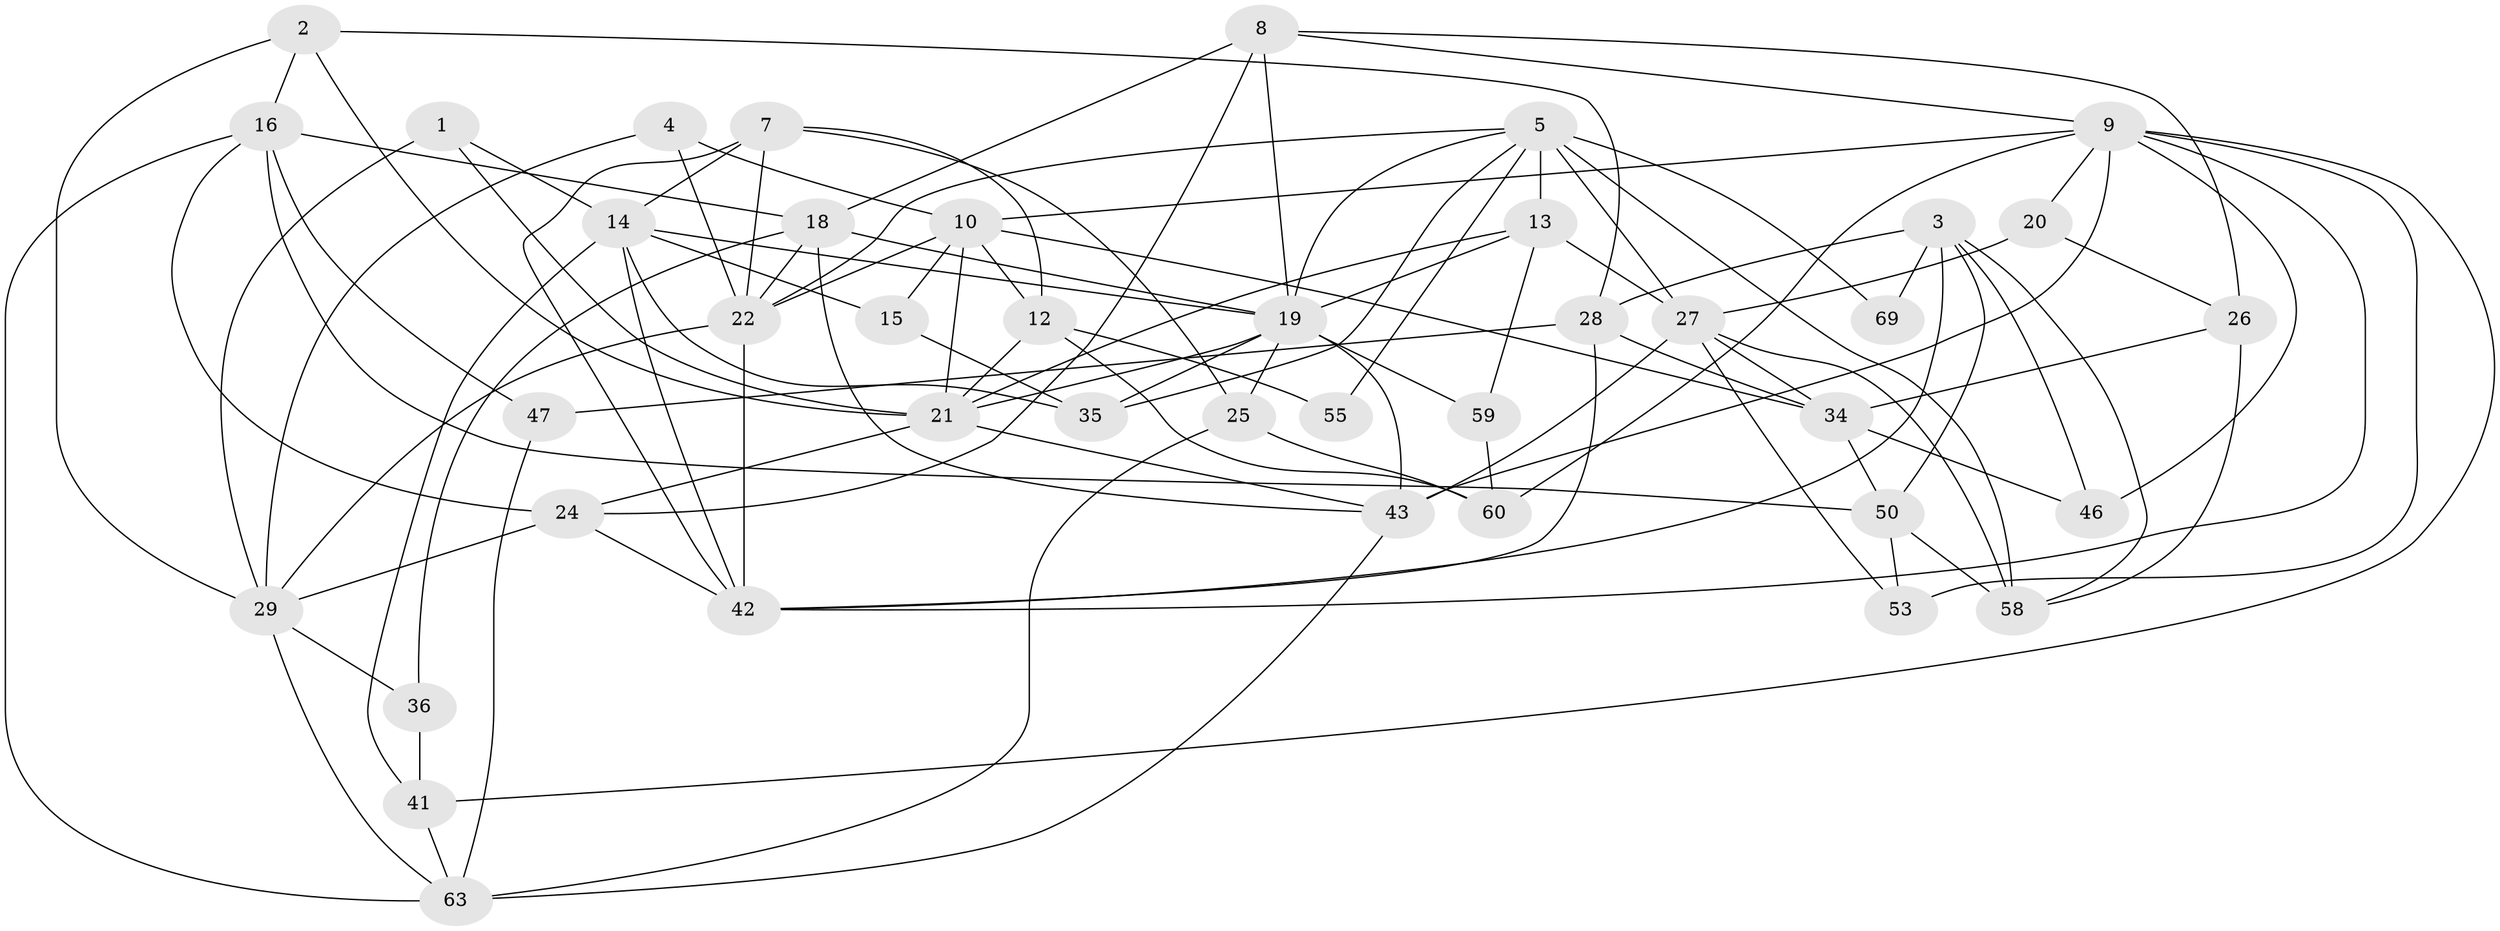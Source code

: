 // Generated by graph-tools (version 1.1) at 2025/24/03/03/25 07:24:04]
// undirected, 41 vertices, 104 edges
graph export_dot {
graph [start="1"]
  node [color=gray90,style=filled];
  1;
  2 [super="+39"];
  3 [super="+66"];
  4;
  5 [super="+6"];
  7 [super="+17"];
  8 [super="+11"];
  9 [super="+40"];
  10 [super="+37"];
  12 [super="+31"];
  13 [super="+23"];
  14 [super="+48"];
  15 [super="+51"];
  16 [super="+68"];
  18 [super="+45"];
  19 [super="+44"];
  20;
  21 [super="+33"];
  22 [super="+32"];
  24 [super="+30"];
  25 [super="+38"];
  26;
  27 [super="+67"];
  28 [super="+54"];
  29 [super="+61"];
  34 [super="+57"];
  35;
  36;
  41 [super="+52"];
  42 [super="+62"];
  43;
  46;
  47 [super="+49"];
  50 [super="+56"];
  53;
  55;
  58 [super="+65"];
  59;
  60;
  63 [super="+64"];
  69;
  1 -- 21;
  1 -- 14;
  1 -- 29;
  2 -- 29;
  2 -- 16;
  2 -- 28;
  2 -- 21;
  3 -- 50;
  3 -- 58;
  3 -- 69;
  3 -- 42;
  3 -- 28;
  3 -- 46;
  4 -- 29;
  4 -- 22;
  4 -- 10;
  5 -- 27 [weight=2];
  5 -- 69;
  5 -- 19;
  5 -- 13;
  5 -- 35;
  5 -- 55;
  5 -- 58;
  5 -- 22;
  7 -- 12;
  7 -- 22;
  7 -- 14;
  7 -- 25;
  7 -- 42;
  8 -- 9;
  8 -- 18;
  8 -- 26;
  8 -- 19;
  8 -- 24;
  9 -- 43;
  9 -- 53;
  9 -- 20;
  9 -- 42;
  9 -- 60;
  9 -- 46;
  9 -- 41;
  9 -- 10;
  10 -- 15;
  10 -- 22;
  10 -- 34;
  10 -- 21;
  10 -- 12;
  12 -- 21;
  12 -- 60;
  12 -- 55;
  13 -- 21;
  13 -- 59;
  13 -- 27;
  13 -- 19;
  14 -- 15;
  14 -- 19;
  14 -- 41;
  14 -- 42;
  14 -- 35;
  15 -- 35;
  16 -- 18 [weight=2];
  16 -- 47;
  16 -- 63;
  16 -- 24;
  16 -- 50;
  18 -- 43;
  18 -- 19;
  18 -- 36;
  18 -- 22;
  19 -- 35;
  19 -- 21;
  19 -- 59;
  19 -- 43;
  19 -- 25;
  20 -- 26;
  20 -- 27;
  21 -- 24;
  21 -- 43;
  22 -- 42;
  22 -- 29;
  24 -- 42;
  24 -- 29;
  25 -- 63;
  25 -- 60;
  26 -- 58;
  26 -- 34;
  27 -- 58;
  27 -- 34;
  27 -- 53;
  27 -- 43;
  28 -- 34;
  28 -- 47;
  28 -- 42;
  29 -- 36;
  29 -- 63;
  34 -- 50;
  34 -- 46;
  36 -- 41;
  41 -- 63;
  43 -- 63;
  47 -- 63;
  50 -- 53;
  50 -- 58;
  59 -- 60;
}
